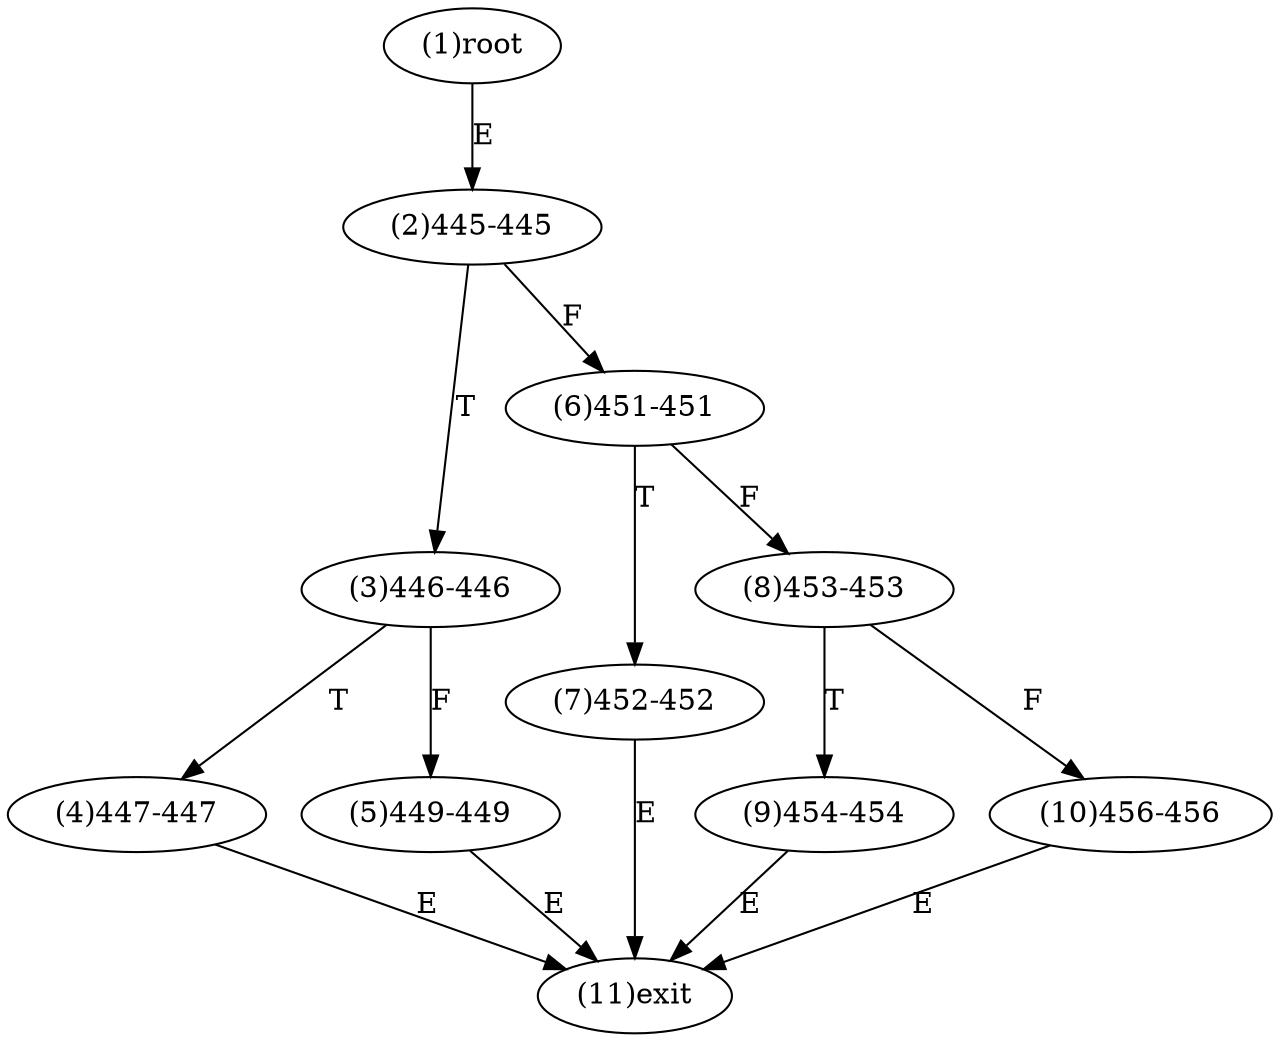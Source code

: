 digraph "" { 
1[ label="(1)root"];
2[ label="(2)445-445"];
3[ label="(3)446-446"];
4[ label="(4)447-447"];
5[ label="(5)449-449"];
6[ label="(6)451-451"];
7[ label="(7)452-452"];
8[ label="(8)453-453"];
9[ label="(9)454-454"];
10[ label="(10)456-456"];
11[ label="(11)exit"];
1->2[ label="E"];
2->6[ label="F"];
2->3[ label="T"];
3->5[ label="F"];
3->4[ label="T"];
4->11[ label="E"];
5->11[ label="E"];
6->8[ label="F"];
6->7[ label="T"];
7->11[ label="E"];
8->10[ label="F"];
8->9[ label="T"];
9->11[ label="E"];
10->11[ label="E"];
}